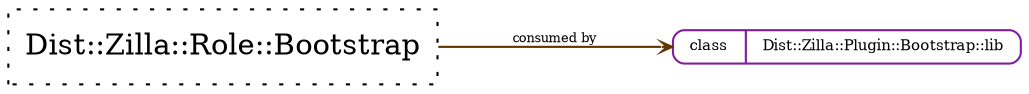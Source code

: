strict digraph Perl {
	graph [compound=1, concentrate=1, overlap=false, rankdir=LR, ranksep=1, smoothing=triangle, splines=spline];
	node [label="\N", shape=record, style=dotted];
	edge [minlen=1];
	"Dist::Zilla::Plugin::Bootstrap::lib" [label="{{<port1> class}|<port2> Dist::Zilla::Plugin::Bootstrap::lib}", shape=Mrecord, style=solid, color="#7e1e9c", fontsize=7, height="0.1"];
	"Dist::Zilla::Role::Bootstrap" [label="<port1> Dist::Zilla::Role::Bootstrap"];
	"Dist::Zilla::Role::Bootstrap" -> "Dist::Zilla::Plugin::Bootstrap::lib" [arrowhead=open, arrowsize="0.5", color="#653700", dir=forward, fontsize=6, headclip=1, label="consumed by", samehead=head, tailclip=1, weight=5];
}
